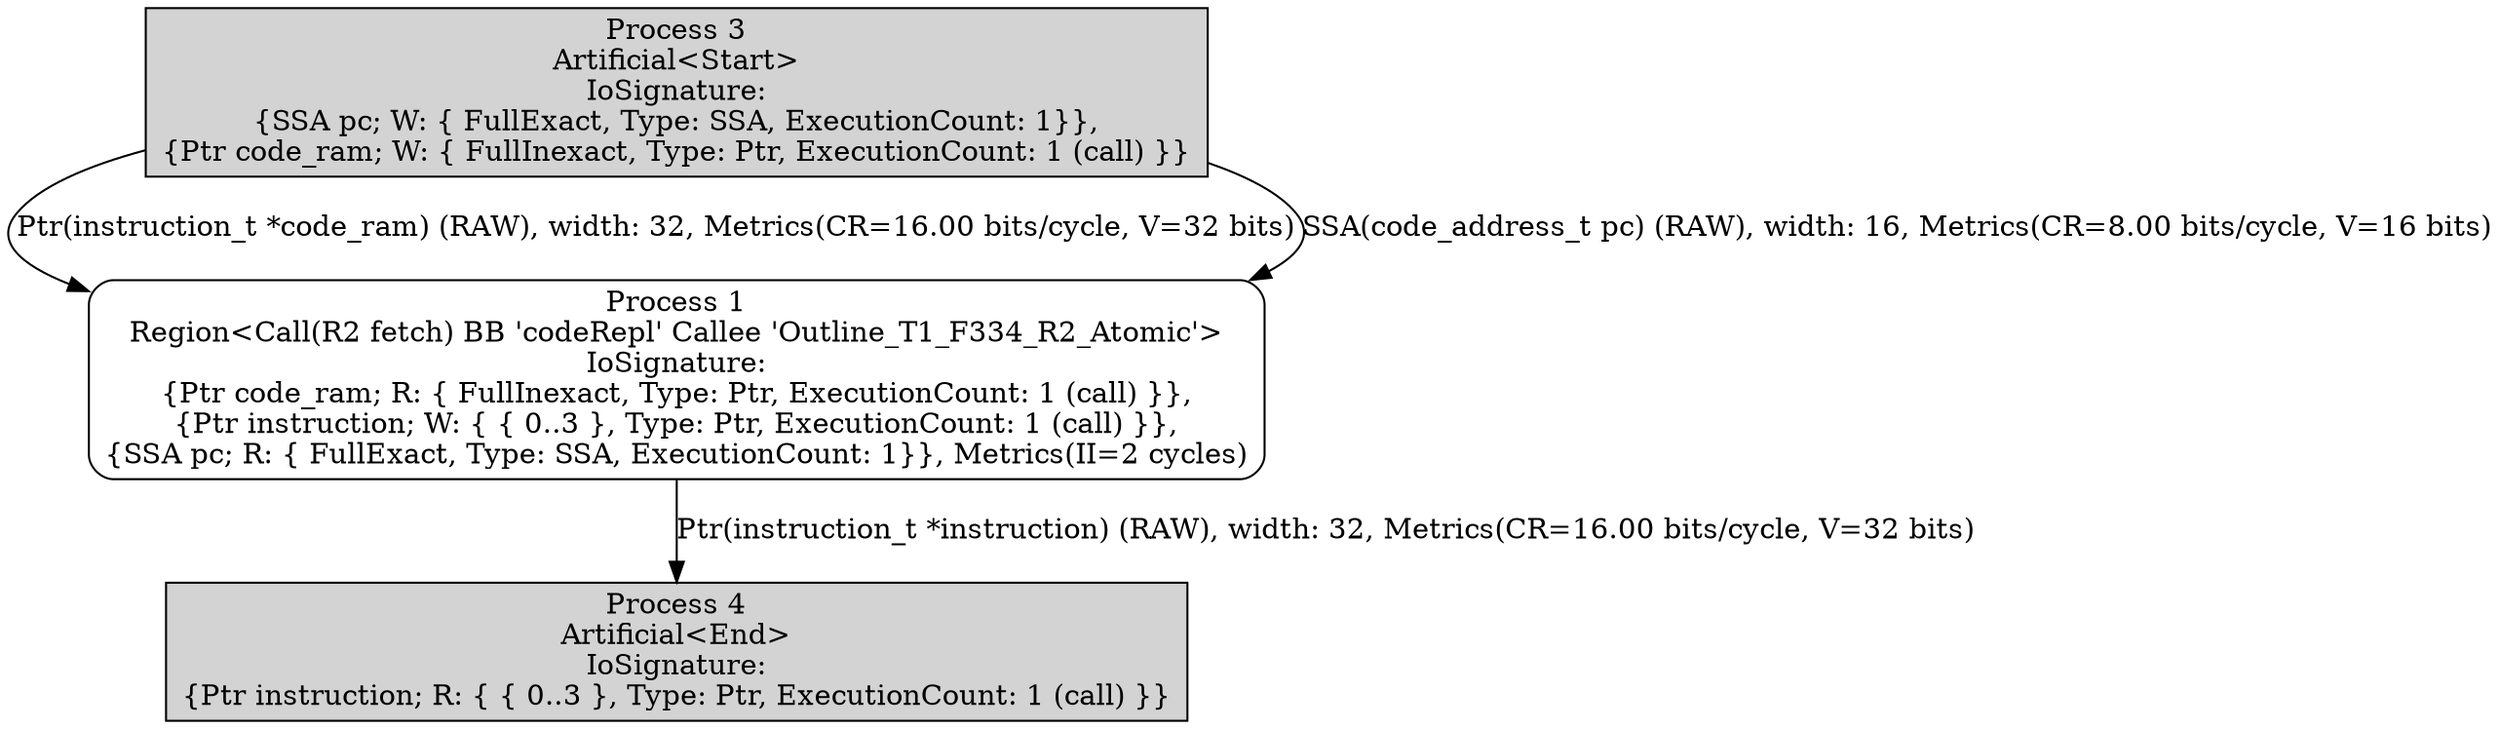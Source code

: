 digraph G {
0[label="Process 1
Region<Call(R2 fetch) BB 'codeRepl' Callee 'Outline_T1_F334_R2_Atomic'>
IoSignature:
{Ptr code_ram; R: { FullInexact, Type: Ptr, ExecutionCount: 1 (call) }},
{Ptr instruction; W: { { 0..3 }, Type: Ptr, ExecutionCount: 1 (call) }},
{SSA pc; R: { FullExact, Type: SSA, ExecutionCount: 1}}, Metrics(II=2 cycles)", style="rounded", shape="box"];
1[label="Process 3
Artificial<Start>
IoSignature:
{SSA pc; W: { FullExact, Type: SSA, ExecutionCount: 1}},
{Ptr code_ram; W: { FullInexact, Type: Ptr, ExecutionCount: 1 (call) }}", style="filled" shape="box" fillcolor="lightgrey"];
2[label="Process 4
Artificial<End>
IoSignature:
{Ptr instruction; R: { { 0..3 }, Type: Ptr, ExecutionCount: 1 (call) }}", style="filled" shape="box" fillcolor="lightgrey"];
1->0 [label="Ptr(instruction_t *code_ram) (RAW), width: 32, Metrics(CR=16.00 bits/cycle, V=32 bits)"];
0->2 [label="Ptr(instruction_t *instruction) (RAW), width: 32, Metrics(CR=16.00 bits/cycle, V=32 bits)"];
1->0 [label="SSA(code_address_t pc) (RAW), width: 16, Metrics(CR=8.00 bits/cycle, V=16 bits)"];
}
